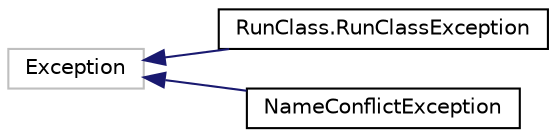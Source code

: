 digraph "Graphical Class Hierarchy"
{
 // INTERACTIVE_SVG=YES
  bgcolor="transparent";
  edge [fontname="Helvetica",fontsize="10",labelfontname="Helvetica",labelfontsize="10"];
  node [fontname="Helvetica",fontsize="10",shape=record];
  rankdir="LR";
  Node521 [label="Exception",height=0.2,width=0.4,color="grey75"];
  Node521 -> Node0 [dir="back",color="midnightblue",fontsize="10",style="solid",fontname="Helvetica"];
  Node0 [label="RunClass.RunClassException",height=0.2,width=0.4,color="black",URL="$d9/d6c/classtutorial_1_1RunClass_1_1RunClassException.html"];
  Node521 -> Node523 [dir="back",color="midnightblue",fontsize="10",style="solid",fontname="Helvetica"];
  Node523 [label="NameConflictException",height=0.2,width=0.4,color="black",URL="$d7/d77/classumontreal_1_1ssj_1_1util_1_1NameConflictException.html",tooltip="This exception is thrown by a ClassFinder when two or more fully qualified class names can be associa..."];
}
